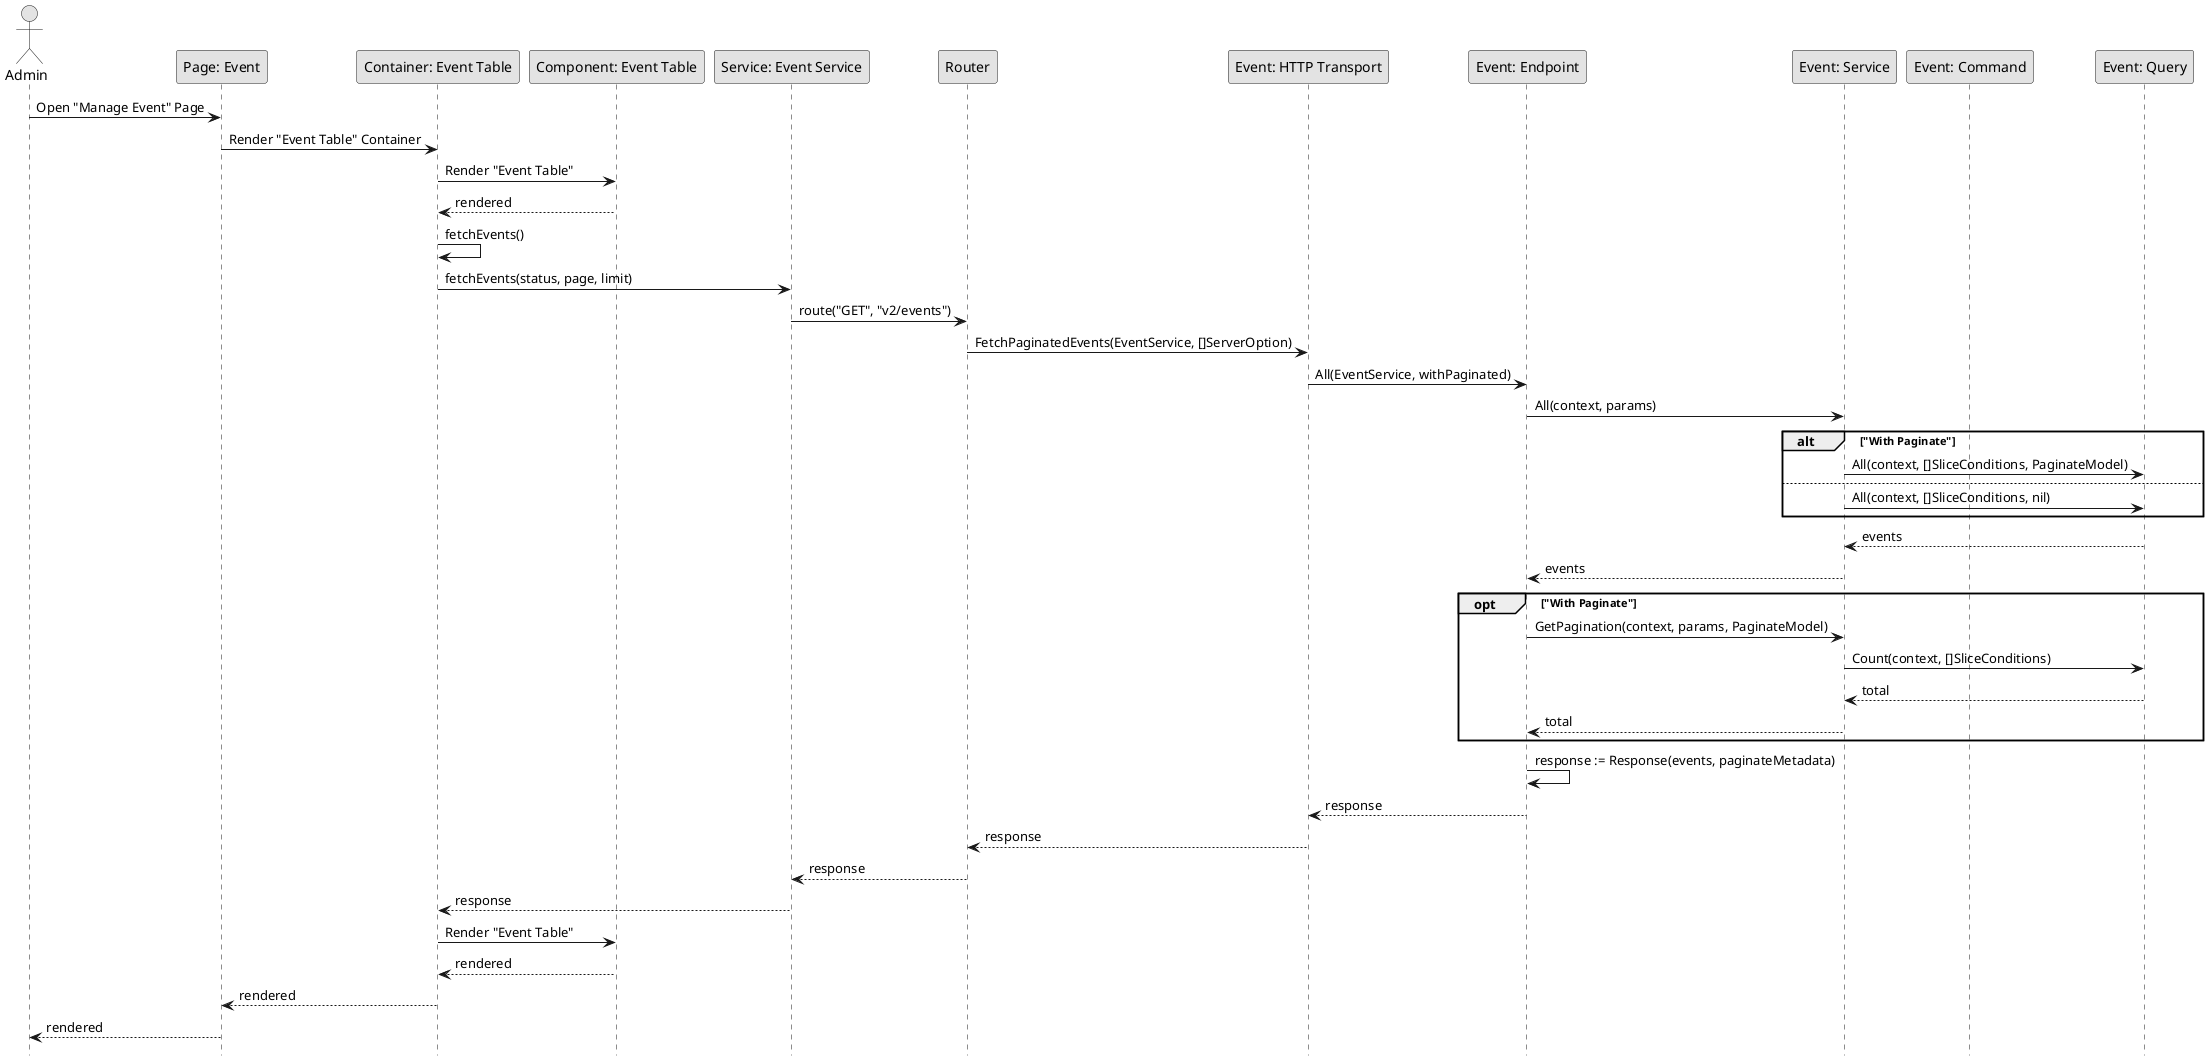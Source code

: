 @startuml GetEvent_Admin

skinparam Monochrome true
skinparam Shadowing false
hide footbox

actor Admin
participant "Page: Event" as EventPage
participant "Container: Event Table" as EventTableContainer
participant "Component: Event Table" as EventTable
participant "Service: Event Service" as FEEventService
participant "Router" as Router
participant "Event: HTTP Transport" as EventHTTPTransport
participant "Event: Endpoint" as EventEndpoint
participant "Event: Service" as EventService
participant "Event: Command" as EventCommand
participant "Event: Query" as EventQuery

Admin->EventPage: Open "Manage Event" Page
EventPage->EventTableContainer: Render "Event Table" Container
EventTableContainer->EventTable: Render "Event Table"
EventTable-->EventTableContainer: rendered
EventTableContainer->EventTableContainer: fetchEvents()
EventTableContainer->FEEventService: fetchEvents(status, page, limit)
FEEventService->Router: route("GET", "v2/events")
Router->EventHTTPTransport: FetchPaginatedEvents(EventService, []ServerOption)
EventHTTPTransport->EventEndpoint: All(EventService, withPaginated)
EventEndpoint->EventService: All(context, params)

alt "With Paginate"
    EventService->EventQuery: All(context, []SliceConditions, PaginateModel)
else
    EventService->EventQuery: All(context, []SliceConditions, nil)
end
EventQuery-->EventService: events
EventService-->EventEndpoint: events

opt "With Paginate"
    EventEndpoint->EventService: GetPagination(context, params, PaginateModel)
    EventService->EventQuery: Count(context, []SliceConditions)
    EventQuery-->EventService: total
    EventService-->EventEndpoint: total
end

EventEndpoint->EventEndpoint: response := Response(events, paginateMetadata)
EventEndpoint-->EventHTTPTransport: response
EventHTTPTransport-->Router: response
Router-->FEEventService: response
FEEventService-->EventTableContainer: response
EventTableContainer->EventTable: Render "Event Table"
EventTable-->EventTableContainer: rendered
EventTableContainer-->EventPage: rendered
EventPage-->Admin: rendered

@enduml